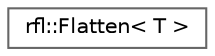 digraph "类继承关系图"
{
 // LATEX_PDF_SIZE
  bgcolor="transparent";
  edge [fontname=Helvetica,fontsize=10,labelfontname=Helvetica,labelfontsize=10];
  node [fontname=Helvetica,fontsize=10,shape=box,height=0.2,width=0.4];
  rankdir="LR";
  Node0 [id="Node000000",label="rfl::Flatten\< T \>",height=0.2,width=0.4,color="grey40", fillcolor="white", style="filled",URL="$structrfl_1_1_flatten.html",tooltip="Used to embed another struct into the generated output."];
}
